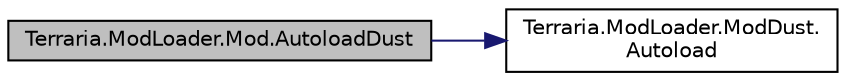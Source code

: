 digraph "Terraria.ModLoader.Mod.AutoloadDust"
{
  edge [fontname="Helvetica",fontsize="10",labelfontname="Helvetica",labelfontsize="10"];
  node [fontname="Helvetica",fontsize="10",shape=record];
  rankdir="LR";
  Node112 [label="Terraria.ModLoader.Mod.AutoloadDust",height=0.2,width=0.4,color="black", fillcolor="grey75", style="filled", fontcolor="black"];
  Node112 -> Node113 [color="midnightblue",fontsize="10",style="solid",fontname="Helvetica"];
  Node113 [label="Terraria.ModLoader.ModDust.\lAutoload",height=0.2,width=0.4,color="black", fillcolor="white", style="filled",URL="$class_terraria_1_1_mod_loader_1_1_mod_dust.html#ab3c7ebf96d19b4aa4deb475b7760fb1d",tooltip="Allows you to automatically add a type of dust without having to use Mod.AddDust. By default returns ..."];
}
